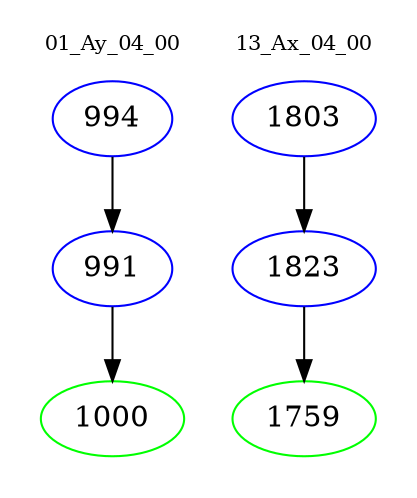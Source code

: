 digraph{
subgraph cluster_0 {
color = white
label = "01_Ay_04_00";
fontsize=10;
T0_994 [label="994", color="blue"]
T0_994 -> T0_991 [color="black"]
T0_991 [label="991", color="blue"]
T0_991 -> T0_1000 [color="black"]
T0_1000 [label="1000", color="green"]
}
subgraph cluster_1 {
color = white
label = "13_Ax_04_00";
fontsize=10;
T1_1803 [label="1803", color="blue"]
T1_1803 -> T1_1823 [color="black"]
T1_1823 [label="1823", color="blue"]
T1_1823 -> T1_1759 [color="black"]
T1_1759 [label="1759", color="green"]
}
}
